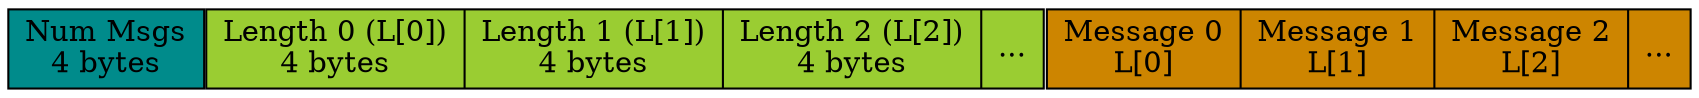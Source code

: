 digraph aggregation_formate {
    node [shape = record,height=.1];
    nodesep = 0;

    header1[label = "Num Msgs\n4 bytes", style = filled, fillcolor = cyan4];

    header2[label = "Length 0 (L[0])\n4 bytes | Length 1 (L[1])\n4 bytes | Length 2 (L[2])\n4 bytes
                    | ... ", style = filled, fillcolor = olivedrab3];

    body[label = "Message 0\nL[0] | Message 1\nL[1] | Message 2\nL[2] | ...",
         style = filled, fillcolor = orange3];
}
